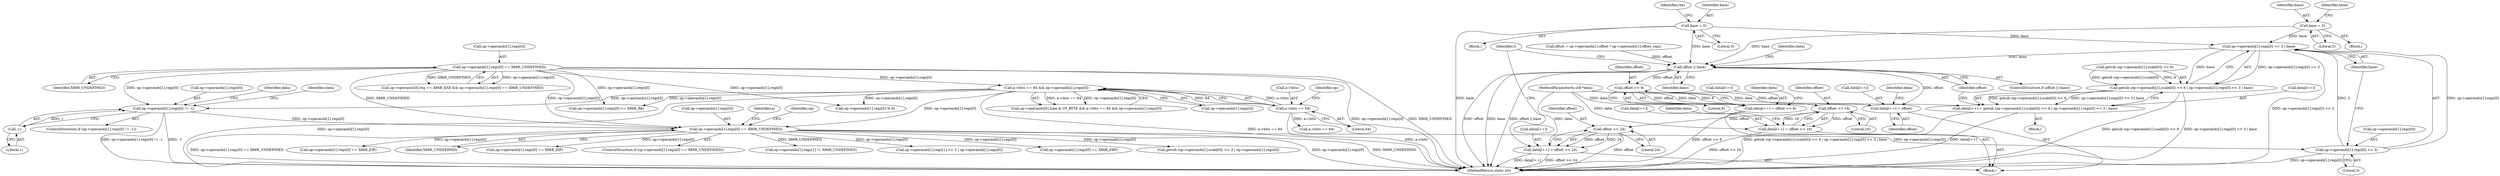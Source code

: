 digraph "0_radare2_f17bfd9f1da05f30f23a4dd05e9d2363e1406948@API" {
"1002698" [label="(Call,op->operands[1].regs[0] << 3 | base)"];
"1002699" [label="(Call,op->operands[1].regs[0] << 3)"];
"1002541" [label="(Call,op->operands[1].regs[0] == X86R_UNDEFINED)"];
"1002172" [label="(Call,a->bits == 64 && op->operands[1].regs[0])"];
"1002173" [label="(Call,a->bits == 64)"];
"1002040" [label="(Call,op->operands[1].regs[0] == X86R_UNDEFINED)"];
"1002388" [label="(Call,op->operands[1].regs[0] != -1)"];
"1002398" [label="(Call,-1)"];
"1000120" [label="(Call,base = 0)"];
"1002674" [label="(Call,base = 5)"];
"1002685" [label="(Call,getsib (op->operands[1].scale[0]) << 6 | op->operands[1].regs[0] << 3 | base)"];
"1002680" [label="(Call,data[l++] = getsib (op->operands[1].scale[0]) << 6 | op->operands[1].regs[0] << 3 | base)"];
"1002741" [label="(Call,offset || base)"];
"1002745" [label="(Call,data[l++] = offset)"];
"1002756" [label="(Call,offset >> 8)"];
"1002751" [label="(Call,data[l++] = offset >> 8)"];
"1002764" [label="(Call,offset >> 16)"];
"1002759" [label="(Call,data[l++] = offset >> 16)"];
"1002772" [label="(Call,offset >> 24)"];
"1002767" [label="(Call,data[l++] = offset >> 24)"];
"1002398" [label="(Call,-1)"];
"1002756" [label="(Call,offset >> 8)"];
"1002681" [label="(Call,data[l++])"];
"1002753" [label="(Identifier,data)"];
"1002172" [label="(Call,a->bits == 64 && op->operands[1].regs[0])"];
"1002743" [label="(Identifier,base)"];
"1002741" [label="(Call,offset || base)"];
"1002746" [label="(Call,data[l++])"];
"1002752" [label="(Call,data[l++])"];
"1002403" [label="(Identifier,data)"];
"1002699" [label="(Call,op->operands[1].regs[0] << 3)"];
"1002709" [label="(Literal,3)"];
"1002679" [label="(Block,)"];
"1000104" [label="(MethodParameterIn,ut8 *data)"];
"1002745" [label="(Call,data[l++] = offset)"];
"1002772" [label="(Call,offset >> 24)"];
"1002358" [label="(Call,a->bits == 64)"];
"1000120" [label="(Call,base = 0)"];
"1002698" [label="(Call,op->operands[1].regs[0] << 3 | base)"];
"1002674" [label="(Call,base = 5)"];
"1002718" [label="(Call,getsib (op->operands[1].scale[0]) << 3 | op->operands[1].regs[0])"];
"1002050" [label="(Identifier,X86R_UNDEFINED)"];
"1002409" [label="(Identifier,data)"];
"1002174" [label="(Call,a->bits)"];
"1000106" [label="(Block,)"];
"1002676" [label="(Literal,5)"];
"1002979" [label="(Call,op->operands[1].regs[0] == X86R_EIP)"];
"1002776" [label="(Identifier,l)"];
"1002162" [label="(Call,op->operands[0].type & OT_BYTE && a->bits == 64 && op->operands[1].regs[0])"];
"1000125" [label="(Identifier,rex)"];
"1002177" [label="(Literal,64)"];
"1002757" [label="(Identifier,offset)"];
"1002556" [label="(Identifier,a)"];
"1002638" [label="(Identifier,op)"];
"1000121" [label="(Identifier,base)"];
"1002388" [label="(Call,op->operands[1].regs[0] != -1)"];
"1002764" [label="(Call,offset >> 16)"];
"1002686" [label="(Call,getsib (op->operands[1].scale[0]) << 6)"];
"1002551" [label="(Identifier,X86R_UNDEFINED)"];
"1002710" [label="(Identifier,base)"];
"1002387" [label="(ControlStructure,if (op->operands[1].regs[0] != -1))"];
"1002673" [label="(Block,)"];
"1002675" [label="(Identifier,base)"];
"1002747" [label="(Identifier,data)"];
"1003220" [label="(MethodReturn,static int)"];
"1002542" [label="(Call,op->operands[1].regs[0])"];
"1002040" [label="(Call,op->operands[1].regs[0] == X86R_UNDEFINED)"];
"1002030" [label="(Call,op->operands[0].reg == X86R_EAX && op->operands[1].regs[0] == X86R_UNDEFINED)"];
"1002399" [label="(Literal,1)"];
"1002041" [label="(Call,op->operands[1].regs[0])"];
"1002740" [label="(ControlStructure,if (offset || base))"];
"1002750" [label="(Identifier,offset)"];
"1002700" [label="(Call,op->operands[1].regs[0])"];
"1002886" [label="(Call,op->operands[1].regs[0] == X86R_RIP)"];
"1002751" [label="(Call,data[l++] = offset >> 8)"];
"1000122" [label="(Literal,0)"];
"1002012" [label="(Call,offset = op->operands[1].offset * op->operands[1].offset_sign)"];
"1002678" [label="(Identifier,base)"];
"1002540" [label="(ControlStructure,if (op->operands[1].regs[0] == X86R_UNDEFINED))"];
"1002773" [label="(Identifier,offset)"];
"1002758" [label="(Literal,8)"];
"1002173" [label="(Call,a->bits == 64)"];
"1002761" [label="(Identifier,data)"];
"1002778" [label="(Call,op->operands[1].regs[1] != X86R_UNDEFINED)"];
"1002774" [label="(Literal,24)"];
"1002811" [label="(Call,op->operands[1].regs[1] << 3 | op->operands[1].regs[0])"];
"1002766" [label="(Literal,16)"];
"1002837" [label="(Call,op->operands[1].regs[0] == X86R_EBP)"];
"1002190" [label="(Call,op->operands[1].regs[0] >= X86R_R8)"];
"1002765" [label="(Identifier,offset)"];
"1002182" [label="(Identifier,op)"];
"1002290" [label="(Call,op->operands[1].regs[0] % 6)"];
"1002760" [label="(Call,data[l++])"];
"1002769" [label="(Identifier,data)"];
"1002685" [label="(Call,getsib (op->operands[1].scale[0]) << 6 | op->operands[1].regs[0] << 3 | base)"];
"1002541" [label="(Call,op->operands[1].regs[0] == X86R_UNDEFINED)"];
"1002759" [label="(Call,data[l++] = offset >> 16)"];
"1002389" [label="(Call,op->operands[1].regs[0])"];
"1002680" [label="(Call,data[l++] = getsib (op->operands[1].scale[0]) << 6 | op->operands[1].regs[0] << 3 | base)"];
"1002742" [label="(Identifier,offset)"];
"1002744" [label="(Block,)"];
"1002768" [label="(Call,data[l++])"];
"1002767" [label="(Call,data[l++] = offset >> 24)"];
"1002178" [label="(Call,op->operands[1].regs[0])"];
"1002698" -> "1002685"  [label="AST: "];
"1002698" -> "1002710"  [label="CFG: "];
"1002699" -> "1002698"  [label="AST: "];
"1002710" -> "1002698"  [label="AST: "];
"1002685" -> "1002698"  [label="CFG: "];
"1002698" -> "1003220"  [label="DDG: op->operands[1].regs[0] << 3"];
"1002698" -> "1002685"  [label="DDG: op->operands[1].regs[0] << 3"];
"1002698" -> "1002685"  [label="DDG: base"];
"1002699" -> "1002698"  [label="DDG: op->operands[1].regs[0]"];
"1002699" -> "1002698"  [label="DDG: 3"];
"1000120" -> "1002698"  [label="DDG: base"];
"1002674" -> "1002698"  [label="DDG: base"];
"1002698" -> "1002741"  [label="DDG: base"];
"1002699" -> "1002709"  [label="CFG: "];
"1002700" -> "1002699"  [label="AST: "];
"1002709" -> "1002699"  [label="AST: "];
"1002710" -> "1002699"  [label="CFG: "];
"1002699" -> "1003220"  [label="DDG: op->operands[1].regs[0]"];
"1002541" -> "1002699"  [label="DDG: op->operands[1].regs[0]"];
"1002541" -> "1002540"  [label="AST: "];
"1002541" -> "1002551"  [label="CFG: "];
"1002542" -> "1002541"  [label="AST: "];
"1002551" -> "1002541"  [label="AST: "];
"1002556" -> "1002541"  [label="CFG: "];
"1002638" -> "1002541"  [label="CFG: "];
"1002541" -> "1003220"  [label="DDG: op->operands[1].regs[0] == X86R_UNDEFINED"];
"1002541" -> "1003220"  [label="DDG: op->operands[1].regs[0]"];
"1002541" -> "1003220"  [label="DDG: X86R_UNDEFINED"];
"1002172" -> "1002541"  [label="DDG: op->operands[1].regs[0]"];
"1002040" -> "1002541"  [label="DDG: op->operands[1].regs[0]"];
"1002040" -> "1002541"  [label="DDG: X86R_UNDEFINED"];
"1002388" -> "1002541"  [label="DDG: op->operands[1].regs[0]"];
"1002541" -> "1002718"  [label="DDG: op->operands[1].regs[0]"];
"1002541" -> "1002778"  [label="DDG: X86R_UNDEFINED"];
"1002541" -> "1002811"  [label="DDG: op->operands[1].regs[0]"];
"1002541" -> "1002837"  [label="DDG: op->operands[1].regs[0]"];
"1002541" -> "1002886"  [label="DDG: op->operands[1].regs[0]"];
"1002541" -> "1002979"  [label="DDG: op->operands[1].regs[0]"];
"1002172" -> "1002162"  [label="AST: "];
"1002172" -> "1002173"  [label="CFG: "];
"1002172" -> "1002178"  [label="CFG: "];
"1002173" -> "1002172"  [label="AST: "];
"1002178" -> "1002172"  [label="AST: "];
"1002162" -> "1002172"  [label="CFG: "];
"1002172" -> "1003220"  [label="DDG: op->operands[1].regs[0]"];
"1002172" -> "1003220"  [label="DDG: a->bits == 64"];
"1002172" -> "1002162"  [label="DDG: a->bits == 64"];
"1002172" -> "1002162"  [label="DDG: op->operands[1].regs[0]"];
"1002173" -> "1002172"  [label="DDG: a->bits"];
"1002173" -> "1002172"  [label="DDG: 64"];
"1002040" -> "1002172"  [label="DDG: op->operands[1].regs[0]"];
"1002172" -> "1002190"  [label="DDG: op->operands[1].regs[0]"];
"1002172" -> "1002290"  [label="DDG: op->operands[1].regs[0]"];
"1002172" -> "1002388"  [label="DDG: op->operands[1].regs[0]"];
"1002173" -> "1002177"  [label="CFG: "];
"1002174" -> "1002173"  [label="AST: "];
"1002177" -> "1002173"  [label="AST: "];
"1002182" -> "1002173"  [label="CFG: "];
"1002173" -> "1003220"  [label="DDG: a->bits"];
"1002173" -> "1002358"  [label="DDG: a->bits"];
"1002040" -> "1002030"  [label="AST: "];
"1002040" -> "1002050"  [label="CFG: "];
"1002041" -> "1002040"  [label="AST: "];
"1002050" -> "1002040"  [label="AST: "];
"1002030" -> "1002040"  [label="CFG: "];
"1002040" -> "1003220"  [label="DDG: op->operands[1].regs[0]"];
"1002040" -> "1003220"  [label="DDG: X86R_UNDEFINED"];
"1002040" -> "1002030"  [label="DDG: op->operands[1].regs[0]"];
"1002040" -> "1002030"  [label="DDG: X86R_UNDEFINED"];
"1002040" -> "1002190"  [label="DDG: op->operands[1].regs[0]"];
"1002040" -> "1002290"  [label="DDG: op->operands[1].regs[0]"];
"1002040" -> "1002388"  [label="DDG: op->operands[1].regs[0]"];
"1002388" -> "1002387"  [label="AST: "];
"1002388" -> "1002398"  [label="CFG: "];
"1002389" -> "1002388"  [label="AST: "];
"1002398" -> "1002388"  [label="AST: "];
"1002403" -> "1002388"  [label="CFG: "];
"1002409" -> "1002388"  [label="CFG: "];
"1002388" -> "1003220"  [label="DDG: op->operands[1].regs[0] != -1"];
"1002388" -> "1003220"  [label="DDG: -1"];
"1002398" -> "1002388"  [label="DDG: 1"];
"1002398" -> "1002399"  [label="CFG: "];
"1002399" -> "1002398"  [label="AST: "];
"1000120" -> "1000106"  [label="AST: "];
"1000120" -> "1000122"  [label="CFG: "];
"1000121" -> "1000120"  [label="AST: "];
"1000122" -> "1000120"  [label="AST: "];
"1000125" -> "1000120"  [label="CFG: "];
"1000120" -> "1003220"  [label="DDG: base"];
"1000120" -> "1002741"  [label="DDG: base"];
"1002674" -> "1002673"  [label="AST: "];
"1002674" -> "1002676"  [label="CFG: "];
"1002675" -> "1002674"  [label="AST: "];
"1002676" -> "1002674"  [label="AST: "];
"1002678" -> "1002674"  [label="CFG: "];
"1002674" -> "1002741"  [label="DDG: base"];
"1002685" -> "1002680"  [label="AST: "];
"1002686" -> "1002685"  [label="AST: "];
"1002680" -> "1002685"  [label="CFG: "];
"1002685" -> "1003220"  [label="DDG: getsib (op->operands[1].scale[0]) << 6"];
"1002685" -> "1003220"  [label="DDG: op->operands[1].regs[0] << 3 | base"];
"1002685" -> "1002680"  [label="DDG: getsib (op->operands[1].scale[0]) << 6"];
"1002685" -> "1002680"  [label="DDG: op->operands[1].regs[0] << 3 | base"];
"1002686" -> "1002685"  [label="DDG: getsib (op->operands[1].scale[0])"];
"1002686" -> "1002685"  [label="DDG: 6"];
"1002680" -> "1002679"  [label="AST: "];
"1002681" -> "1002680"  [label="AST: "];
"1002742" -> "1002680"  [label="CFG: "];
"1002680" -> "1003220"  [label="DDG: getsib (op->operands[1].scale[0]) << 6 | op->operands[1].regs[0] << 3 | base"];
"1002680" -> "1003220"  [label="DDG: data[l++]"];
"1000104" -> "1002680"  [label="DDG: data"];
"1002741" -> "1002740"  [label="AST: "];
"1002741" -> "1002742"  [label="CFG: "];
"1002741" -> "1002743"  [label="CFG: "];
"1002742" -> "1002741"  [label="AST: "];
"1002743" -> "1002741"  [label="AST: "];
"1002747" -> "1002741"  [label="CFG: "];
"1002776" -> "1002741"  [label="CFG: "];
"1002741" -> "1003220"  [label="DDG: offset"];
"1002741" -> "1003220"  [label="DDG: base"];
"1002741" -> "1003220"  [label="DDG: offset || base"];
"1002012" -> "1002741"  [label="DDG: offset"];
"1002741" -> "1002745"  [label="DDG: offset"];
"1002741" -> "1002756"  [label="DDG: offset"];
"1002745" -> "1002744"  [label="AST: "];
"1002745" -> "1002750"  [label="CFG: "];
"1002746" -> "1002745"  [label="AST: "];
"1002750" -> "1002745"  [label="AST: "];
"1002753" -> "1002745"  [label="CFG: "];
"1000104" -> "1002745"  [label="DDG: data"];
"1002756" -> "1002751"  [label="AST: "];
"1002756" -> "1002758"  [label="CFG: "];
"1002757" -> "1002756"  [label="AST: "];
"1002758" -> "1002756"  [label="AST: "];
"1002751" -> "1002756"  [label="CFG: "];
"1002756" -> "1002751"  [label="DDG: offset"];
"1002756" -> "1002751"  [label="DDG: 8"];
"1002756" -> "1002764"  [label="DDG: offset"];
"1002751" -> "1002744"  [label="AST: "];
"1002752" -> "1002751"  [label="AST: "];
"1002761" -> "1002751"  [label="CFG: "];
"1002751" -> "1003220"  [label="DDG: offset >> 8"];
"1000104" -> "1002751"  [label="DDG: data"];
"1002764" -> "1002759"  [label="AST: "];
"1002764" -> "1002766"  [label="CFG: "];
"1002765" -> "1002764"  [label="AST: "];
"1002766" -> "1002764"  [label="AST: "];
"1002759" -> "1002764"  [label="CFG: "];
"1002764" -> "1002759"  [label="DDG: offset"];
"1002764" -> "1002759"  [label="DDG: 16"];
"1002764" -> "1002772"  [label="DDG: offset"];
"1002759" -> "1002744"  [label="AST: "];
"1002760" -> "1002759"  [label="AST: "];
"1002769" -> "1002759"  [label="CFG: "];
"1002759" -> "1003220"  [label="DDG: offset >> 16"];
"1000104" -> "1002759"  [label="DDG: data"];
"1002772" -> "1002767"  [label="AST: "];
"1002772" -> "1002774"  [label="CFG: "];
"1002773" -> "1002772"  [label="AST: "];
"1002774" -> "1002772"  [label="AST: "];
"1002767" -> "1002772"  [label="CFG: "];
"1002772" -> "1003220"  [label="DDG: offset"];
"1002772" -> "1002767"  [label="DDG: offset"];
"1002772" -> "1002767"  [label="DDG: 24"];
"1002767" -> "1002744"  [label="AST: "];
"1002768" -> "1002767"  [label="AST: "];
"1002776" -> "1002767"  [label="CFG: "];
"1002767" -> "1003220"  [label="DDG: data[l++]"];
"1002767" -> "1003220"  [label="DDG: offset >> 24"];
"1000104" -> "1002767"  [label="DDG: data"];
}
